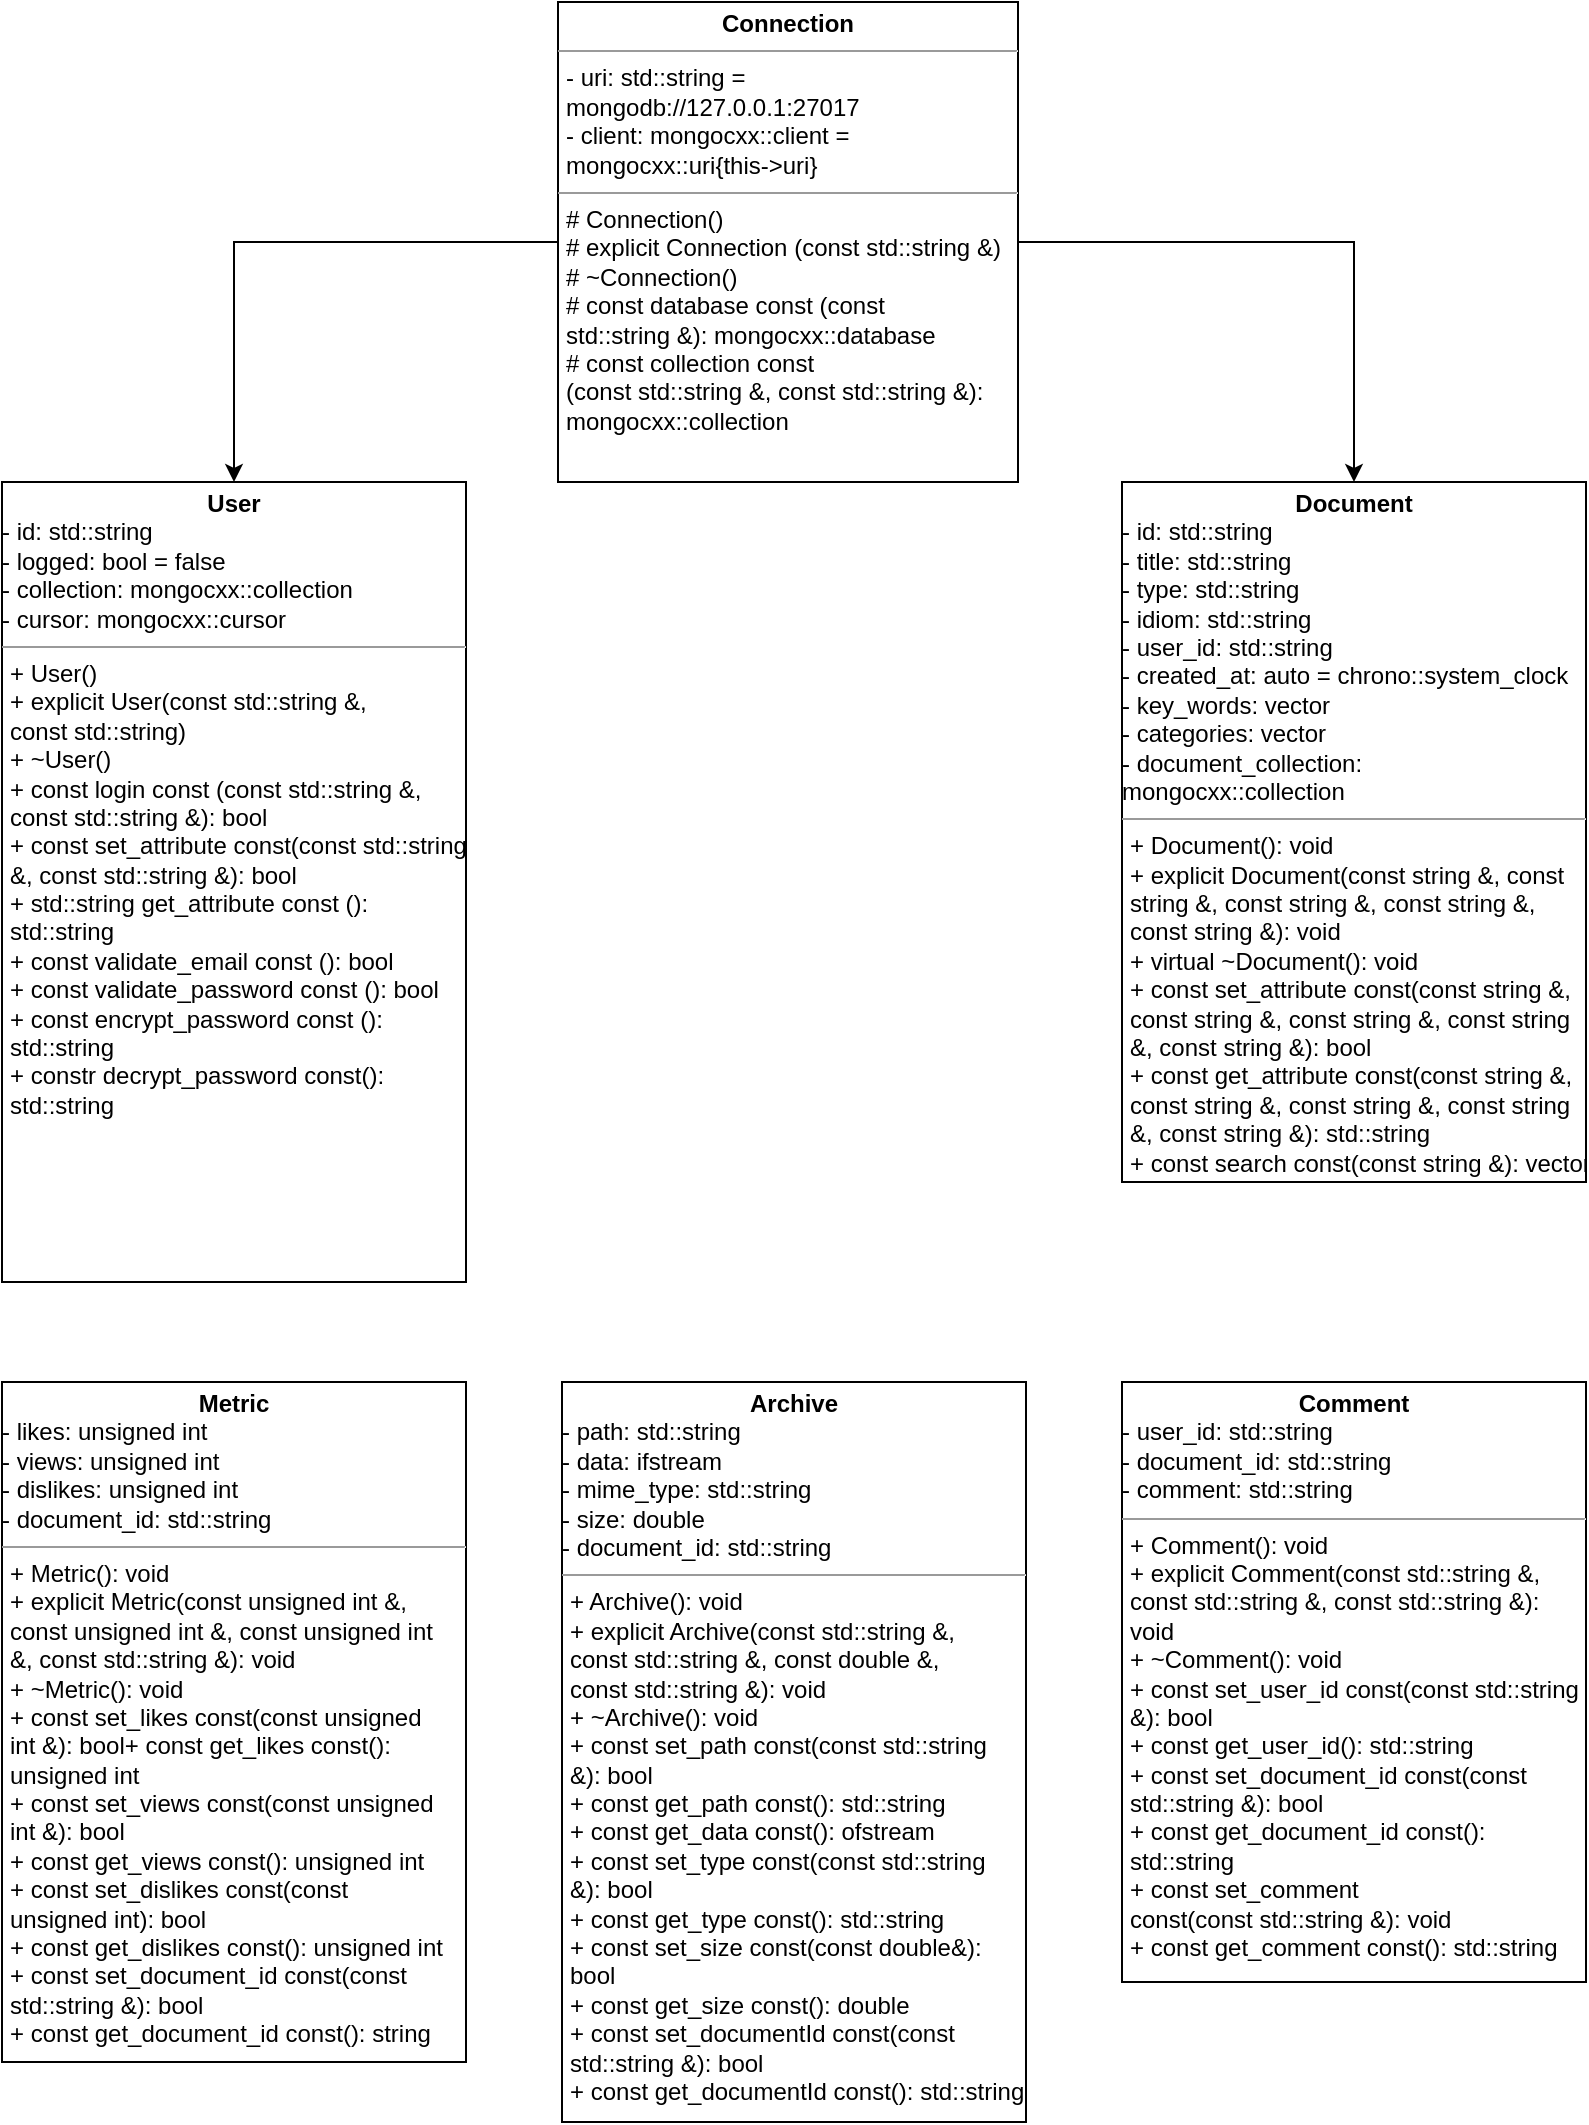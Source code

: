 <mxfile version="10.6.7" type="device"><diagram id="Yicr_Zlrtgg7fEuDooez" name="Page-1"><mxGraphModel dx="657" dy="266" grid="1" gridSize="10" guides="1" tooltips="1" connect="1" arrows="1" fold="1" page="1" pageScale="1" pageWidth="827" pageHeight="1169" math="0" shadow="0"><root><mxCell id="0"/><mxCell id="1" parent="0"/><mxCell id="A0-4w2HLQL2Hd4vt4gH2-14" style="edgeStyle=orthogonalEdgeStyle;rounded=0;orthogonalLoop=1;jettySize=auto;html=1;entryX=0.5;entryY=0;entryDx=0;entryDy=0;" parent="1" source="A0-4w2HLQL2Hd4vt4gH2-9" target="A0-4w2HLQL2Hd4vt4gH2-13" edge="1"><mxGeometry relative="1" as="geometry"/></mxCell><mxCell id="A0-4w2HLQL2Hd4vt4gH2-15" style="edgeStyle=orthogonalEdgeStyle;rounded=0;orthogonalLoop=1;jettySize=auto;html=1;entryX=0.5;entryY=0;entryDx=0;entryDy=0;" parent="1" source="A0-4w2HLQL2Hd4vt4gH2-9" target="A0-4w2HLQL2Hd4vt4gH2-12" edge="1"><mxGeometry relative="1" as="geometry"/></mxCell><mxCell id="A0-4w2HLQL2Hd4vt4gH2-9" value="&lt;p style=&quot;margin: 4px 0px 0px ; text-align: center&quot;&gt;&lt;b&gt;Connection&lt;/b&gt;&lt;/p&gt;&lt;hr size=&quot;1&quot;&gt;&lt;p style=&quot;margin: 0px ; margin-left: 4px&quot;&gt;&lt;span&gt;- uri: std::string =&lt;/span&gt;&lt;/p&gt;&lt;p style=&quot;margin: 0px ; margin-left: 4px&quot;&gt;&lt;span&gt;mongodb://127.0.0.1:27017&lt;/span&gt;&lt;/p&gt;&lt;p style=&quot;margin: 0px ; margin-left: 4px&quot;&gt;&lt;span&gt;- client: &lt;span&gt;mongocxx::client =&lt;/span&gt;&lt;/span&gt;&lt;/p&gt;&lt;p style=&quot;margin: 0px ; margin-left: 4px&quot;&gt;&lt;span&gt;&lt;span&gt;mongocxx::uri{this-&amp;gt;uri}&lt;/span&gt;&lt;/span&gt;&lt;br&gt;&lt;/p&gt;&lt;hr size=&quot;1&quot;&gt;&lt;p style=&quot;margin: 0px ; margin-left: 4px&quot;&gt;&lt;span&gt;# Connection()&lt;/span&gt;&lt;/p&gt;&lt;p style=&quot;margin: 0px ; margin-left: 4px&quot;&gt;&lt;span&gt;# explicit Connection&amp;nbsp;&lt;/span&gt;&lt;span&gt;(const std::string &amp;amp;)&lt;/span&gt;&lt;/p&gt;&lt;p style=&quot;margin: 0px ; margin-left: 4px&quot;&gt;&lt;span&gt;# ~Connection()&lt;/span&gt;&lt;/p&gt;&lt;p style=&quot;margin: 0px ; margin-left: 4px&quot;&gt;&lt;span&gt;# const database const&amp;nbsp;&lt;/span&gt;&lt;span&gt;(const&lt;/span&gt;&lt;/p&gt;&lt;p style=&quot;margin: 0px ; margin-left: 4px&quot;&gt;&lt;span&gt;std::string &amp;amp;): &lt;/span&gt;&lt;span&gt;mongocxx::database&lt;/span&gt;&lt;/p&gt;&lt;p style=&quot;margin: 0px ; margin-left: 4px&quot;&gt;&lt;span&gt;# const collection const&lt;/span&gt;&lt;/p&gt;&lt;p style=&quot;margin: 0px ; margin-left: 4px&quot;&gt;&lt;span&gt;(const std::string &amp;amp;, const std::string &amp;amp;):&lt;/span&gt;&lt;/p&gt;&lt;p style=&quot;margin: 0px ; margin-left: 4px&quot;&gt;&lt;span&gt;&lt;span&gt;mongocxx::collection&lt;/span&gt;&lt;/span&gt;&lt;br&gt;&lt;/p&gt;" style="verticalAlign=top;align=left;overflow=fill;fontSize=12;fontFamily=Helvetica;html=1;" parent="1" vertex="1"><mxGeometry x="298" y="90" width="230" height="240" as="geometry"/></mxCell><mxCell id="A0-4w2HLQL2Hd4vt4gH2-12" value="&lt;p style=&quot;margin: 0px ; margin-top: 4px ; text-align: center&quot;&gt;&lt;b&gt;User&lt;/b&gt;&lt;/p&gt;&lt;span&gt;- id: std::string&lt;br&gt;- logged: bool = false&lt;br&gt;- collection:&amp;nbsp;&lt;span&gt;mongocxx::collection&lt;br&gt;&lt;/span&gt;&lt;/span&gt;- cursor:&amp;nbsp;mongocxx::cursor&lt;br&gt;&lt;hr size=&quot;1&quot;&gt;&lt;p style=&quot;margin: 0px ; margin-left: 4px&quot;&gt;&lt;span&gt;+ User()&lt;/span&gt;&lt;/p&gt;&lt;p style=&quot;margin: 0px ; margin-left: 4px&quot;&gt;&lt;span&gt;+ explicit User(const std::string &amp;amp;,&lt;/span&gt;&lt;/p&gt;&lt;p style=&quot;margin: 0px ; margin-left: 4px&quot;&gt;&lt;span&gt;const std::string&lt;/span&gt;&lt;span&gt;)&lt;/span&gt;&lt;/p&gt;&lt;p style=&quot;margin: 0px ; margin-left: 4px&quot;&gt;&lt;span&gt;+ ~User()&lt;/span&gt;&lt;/p&gt;&lt;p style=&quot;margin: 0px ; margin-left: 4px&quot;&gt;&lt;span&gt;+ const login const (const std::string &amp;amp;,&lt;/span&gt;&lt;/p&gt;&lt;p style=&quot;margin: 0px ; margin-left: 4px&quot;&gt;&lt;span&gt;const std::string &amp;amp;): bool&lt;/span&gt;&lt;/p&gt;&lt;p style=&quot;margin: 0px ; margin-left: 4px&quot;&gt;&lt;span&gt;+ const set_attribute const(const std::string&lt;/span&gt;&lt;/p&gt;&lt;p style=&quot;margin: 0px ; margin-left: 4px&quot;&gt;&lt;span&gt;&amp;amp;, const std::string &amp;amp;&lt;/span&gt;&lt;span&gt;): bool&lt;/span&gt;&lt;/p&gt;&lt;p style=&quot;margin: 0px ; margin-left: 4px&quot;&gt;&lt;span&gt;+ std::string get_attribute const ():&lt;/span&gt;&lt;/p&gt;&lt;p style=&quot;margin: 0px ; margin-left: 4px&quot;&gt;&lt;span&gt;std::string&lt;/span&gt;&lt;br&gt;&lt;/p&gt;&lt;p style=&quot;margin: 0px ; margin-left: 4px&quot;&gt;&lt;span&gt;+ const validate_email const (): bool&lt;/span&gt;&lt;/p&gt;&lt;p style=&quot;margin: 0px ; margin-left: 4px&quot;&gt;+ const validate_password const (): bool&lt;span&gt;&lt;br&gt;&lt;/span&gt;&lt;/p&gt;&lt;p style=&quot;margin: 0px ; margin-left: 4px&quot;&gt;+ const encrypt_password const ():&lt;/p&gt;&lt;p style=&quot;margin: 0px ; margin-left: 4px&quot;&gt;std::string&lt;/p&gt;&lt;p style=&quot;margin: 0px ; margin-left: 4px&quot;&gt;+ constr decrypt_password const():&lt;/p&gt;&lt;p style=&quot;margin: 0px ; margin-left: 4px&quot;&gt;std::string&lt;/p&gt;" style="verticalAlign=top;align=left;overflow=fill;fontSize=12;fontFamily=Helvetica;html=1;" parent="1" vertex="1"><mxGeometry x="20" y="330" width="232" height="400" as="geometry"/></mxCell><mxCell id="A0-4w2HLQL2Hd4vt4gH2-13" value="&lt;p style=&quot;margin: 0px ; margin-top: 4px ; text-align: center&quot;&gt;&lt;b&gt;Document&lt;/b&gt;&lt;/p&gt;&lt;span&gt;- id: std::string&lt;br&gt;- title: std::string&lt;br&gt;- type: std::string&lt;br&gt;- idiom: std::string&lt;br&gt;- user_id: std::string&lt;br&gt;- created_at: auto = chrono::system_clock&lt;br&gt;- key_words: vector&lt;br&gt;- categories: vector&lt;br&gt;- document_collection:&lt;br&gt;&lt;span&gt;mongocxx::collection&lt;/span&gt;&lt;/span&gt;&lt;br&gt;&lt;hr size=&quot;1&quot;&gt;&lt;p style=&quot;margin: 0px ; margin-left: 4px&quot;&gt;&lt;span&gt;+ Document(): void&lt;/span&gt;&lt;/p&gt;&lt;p style=&quot;margin: 0px ; margin-left: 4px&quot;&gt;&lt;span&gt;+ explicit Document(const string &amp;amp;, const&lt;/span&gt;&lt;/p&gt;&lt;p style=&quot;margin: 0px ; margin-left: 4px&quot;&gt;&lt;span&gt;string &amp;amp;, const string &amp;amp;, const string &amp;amp;,&lt;/span&gt;&lt;/p&gt;&lt;p style=&quot;margin: 0px ; margin-left: 4px&quot;&gt;&lt;span&gt;const string &amp;amp;): void&lt;/span&gt;&lt;/p&gt;&lt;p style=&quot;margin: 0px ; margin-left: 4px&quot;&gt;&lt;span&gt;+ virtual ~Document(): void&lt;/span&gt;&lt;/p&gt;&lt;p style=&quot;margin: 0px ; margin-left: 4px&quot;&gt;&lt;span&gt;+ const set_attribute const(const string &amp;amp;,&lt;/span&gt;&lt;/p&gt;&lt;p style=&quot;margin: 0px ; margin-left: 4px&quot;&gt;&lt;span&gt;const string &amp;amp;, const string &amp;amp;, const string&lt;/span&gt;&lt;/p&gt;&lt;p style=&quot;margin: 0px ; margin-left: 4px&quot;&gt;&lt;span&gt;&amp;amp;, const string &amp;amp;): bool&lt;/span&gt;&lt;/p&gt;&lt;p style=&quot;margin: 0px ; margin-left: 4px&quot;&gt;&lt;span&gt;+ const get_attribute const(const string &amp;amp;,&lt;/span&gt;&lt;/p&gt;&lt;p style=&quot;margin: 0px ; margin-left: 4px&quot;&gt;&lt;span&gt;const string &amp;amp;, const string &amp;amp;, const string&lt;/span&gt;&lt;/p&gt;&lt;p style=&quot;margin: 0px ; margin-left: 4px&quot;&gt;&lt;span&gt;&amp;amp;, const string &amp;amp;): std::string&lt;/span&gt;&lt;/p&gt;&lt;p style=&quot;margin: 0px ; margin-left: 4px&quot;&gt;&lt;span&gt;+ const search const(const string &amp;amp;): vector&lt;/span&gt;&lt;br&gt;&lt;/p&gt;" style="verticalAlign=top;align=left;overflow=fill;fontSize=12;fontFamily=Helvetica;html=1;" parent="1" vertex="1"><mxGeometry x="580" y="330" width="232" height="350" as="geometry"/></mxCell><mxCell id="A0-4w2HLQL2Hd4vt4gH2-16" value="&lt;p style=&quot;margin: 0px ; margin-top: 4px ; text-align: center&quot;&gt;&lt;b&gt;Metric&lt;/b&gt;&lt;/p&gt;&lt;span&gt;- likes: unsigned int&lt;br&gt;- views: unsigned int&lt;br&gt;- dislikes: unsigned int&lt;br&gt;- document_id: std::string&lt;/span&gt;&lt;br&gt;&lt;hr size=&quot;1&quot;&gt;&lt;p style=&quot;margin: 0px ; margin-left: 4px&quot;&gt;&lt;span&gt;+ Metric(): void&lt;/span&gt;&lt;/p&gt;&lt;p style=&quot;margin: 0px ; margin-left: 4px&quot;&gt;&lt;span&gt;+ explicit Metric(const unsigned int &amp;amp;,&lt;/span&gt;&lt;/p&gt;&lt;p style=&quot;margin: 0px ; margin-left: 4px&quot;&gt;&lt;span&gt;const unsigned int &amp;amp;, const unsigned int&lt;/span&gt;&lt;/p&gt;&lt;p style=&quot;margin: 0px ; margin-left: 4px&quot;&gt;&lt;span&gt;&amp;amp;, const std::string &amp;amp;): void&lt;/span&gt;&lt;/p&gt;&lt;p style=&quot;margin: 0px ; margin-left: 4px&quot;&gt;&lt;span&gt;+ ~Metric(): void&lt;/span&gt;&lt;/p&gt;&lt;p style=&quot;margin: 0px ; margin-left: 4px&quot;&gt;&lt;span&gt;+ const set_likes const(const unsigned&lt;/span&gt;&lt;/p&gt;&lt;p style=&quot;margin: 0px ; margin-left: 4px&quot;&gt;&lt;span&gt;int &amp;amp;):  bool+ const get_likes const():&lt;/span&gt;&lt;/p&gt;&lt;p style=&quot;margin: 0px ; margin-left: 4px&quot;&gt;&lt;span&gt;unsigned int&lt;/span&gt;&lt;/p&gt;&lt;p style=&quot;margin: 0px ; margin-left: 4px&quot;&gt;&lt;span&gt;+ const set_views const(const unsigned&lt;/span&gt;&lt;/p&gt;&lt;p style=&quot;margin: 0px ; margin-left: 4px&quot;&gt;&lt;span&gt;int &amp;amp;): bool&lt;/span&gt;&lt;/p&gt;&lt;p style=&quot;margin: 0px ; margin-left: 4px&quot;&gt;&lt;span&gt;+ const get_views const(): unsigned int&lt;/span&gt;&lt;/p&gt;&lt;p style=&quot;margin: 0px ; margin-left: 4px&quot;&gt;&lt;span&gt;+ const set_dislikes const(const&lt;/span&gt;&lt;/p&gt;&lt;p style=&quot;margin: 0px ; margin-left: 4px&quot;&gt;&lt;span&gt;unsigned int): bool&lt;/span&gt;&lt;/p&gt;&lt;p style=&quot;margin: 0px ; margin-left: 4px&quot;&gt;&lt;span&gt;+ const get_dislikes const(): unsigned int&lt;/span&gt;&lt;/p&gt;&lt;p style=&quot;margin: 0px ; margin-left: 4px&quot;&gt;&lt;span&gt;+ const set_document_id const(const&lt;/span&gt;&lt;/p&gt;&lt;p style=&quot;margin: 0px ; margin-left: 4px&quot;&gt;&lt;span&gt;std::string &amp;amp;): bool&lt;/span&gt;&lt;/p&gt;&lt;p style=&quot;margin: 0px ; margin-left: 4px&quot;&gt;&lt;span&gt;+ const get_document_id const(): string&lt;/span&gt;&lt;br&gt;&lt;/p&gt;" style="verticalAlign=top;align=left;overflow=fill;fontSize=12;fontFamily=Helvetica;html=1;" parent="1" vertex="1"><mxGeometry x="20" y="780" width="232" height="340" as="geometry"/></mxCell><mxCell id="A0-4w2HLQL2Hd4vt4gH2-17" value="&lt;p style=&quot;margin: 0px ; margin-top: 4px ; text-align: center&quot;&gt;&lt;b&gt;Comment&lt;/b&gt;&lt;/p&gt;&lt;span&gt;- user_id: std::string&lt;br&gt;- document_id: std::string&lt;br&gt;- comment: std::string&lt;/span&gt;&lt;br&gt;&lt;hr size=&quot;1&quot;&gt;&lt;p style=&quot;margin: 0px ; margin-left: 4px&quot;&gt;&lt;span&gt;+ Comment(): void&lt;/span&gt;&lt;/p&gt;&lt;p style=&quot;margin: 0px ; margin-left: 4px&quot;&gt;&lt;span&gt;+ explicit Comment(const std::string &amp;amp;,&lt;/span&gt;&lt;/p&gt;&lt;p style=&quot;margin: 0px ; margin-left: 4px&quot;&gt;&lt;span&gt;const std::string &amp;amp;, const std::string &amp;amp;):&lt;/span&gt;&lt;/p&gt;&lt;p style=&quot;margin: 0px ; margin-left: 4px&quot;&gt;&lt;span&gt;void&lt;/span&gt;&lt;/p&gt;&lt;p style=&quot;margin: 0px ; margin-left: 4px&quot;&gt;&lt;span&gt;+ ~Comment(): void&lt;/span&gt;&lt;/p&gt;&lt;p style=&quot;margin: 0px ; margin-left: 4px&quot;&gt;&lt;span&gt;+ const set_user_id const(const std::string&lt;/span&gt;&lt;/p&gt;&lt;p style=&quot;margin: 0px ; margin-left: 4px&quot;&gt;&lt;span&gt;&amp;amp;): bool&lt;/span&gt;&lt;/p&gt;&lt;p style=&quot;margin: 0px ; margin-left: 4px&quot;&gt;&lt;span&gt;+ const get_user_id(): std::string&lt;/span&gt;&lt;/p&gt;&lt;p style=&quot;margin: 0px ; margin-left: 4px&quot;&gt;&lt;span&gt;+ const set_document_id const(const&lt;/span&gt;&lt;/p&gt;&lt;p style=&quot;margin: 0px ; margin-left: 4px&quot;&gt;&lt;span&gt;std::string &amp;amp;): bool&lt;/span&gt;&lt;/p&gt;&lt;p style=&quot;margin: 0px ; margin-left: 4px&quot;&gt;&lt;span&gt;+ const get_document_id const():&lt;/span&gt;&lt;/p&gt;&lt;p style=&quot;margin: 0px ; margin-left: 4px&quot;&gt;&lt;span&gt;std::string&lt;/span&gt;&lt;/p&gt;&lt;p style=&quot;margin: 0px ; margin-left: 4px&quot;&gt;&lt;span&gt;+ const set_comment&lt;/span&gt;&lt;/p&gt;&lt;p style=&quot;margin: 0px ; margin-left: 4px&quot;&gt;&lt;span&gt;const(const std::string &amp;amp;): void&lt;/span&gt;&lt;/p&gt;&lt;p style=&quot;margin: 0px ; margin-left: 4px&quot;&gt;&lt;span&gt;+ const get_comment const(): std::string&lt;/span&gt;&lt;br&gt;&lt;/p&gt;" style="verticalAlign=top;align=left;overflow=fill;fontSize=12;fontFamily=Helvetica;html=1;" parent="1" vertex="1"><mxGeometry x="580" y="780" width="232" height="300" as="geometry"/></mxCell><mxCell id="A0-4w2HLQL2Hd4vt4gH2-18" value="&lt;p style=&quot;margin: 0px ; margin-top: 4px ; text-align: center&quot;&gt;&lt;b&gt;Archive&lt;/b&gt;&lt;/p&gt;&lt;span&gt;- path: std::string&lt;br&gt;- data: ifstream&lt;br&gt;- mime_type: std::string&lt;br&gt;- size: double&lt;br&gt;- document_id: std::string&lt;/span&gt;&lt;br&gt;&lt;hr size=&quot;1&quot;&gt;&lt;p style=&quot;margin: 0px ; margin-left: 4px&quot;&gt;&lt;span&gt;+ Archive(): void&lt;/span&gt;&lt;/p&gt;&lt;p style=&quot;margin: 0px ; margin-left: 4px&quot;&gt;&lt;span&gt;+ explicit Archive(const std::string &amp;amp;,&lt;/span&gt;&lt;/p&gt;&lt;p style=&quot;margin: 0px ; margin-left: 4px&quot;&gt;&lt;span&gt;const std::string &amp;amp;, const double &amp;amp;,&lt;/span&gt;&lt;/p&gt;&lt;p style=&quot;margin: 0px ; margin-left: 4px&quot;&gt;&lt;span&gt;const std::string &amp;amp;): void&lt;/span&gt;&lt;/p&gt;&lt;p style=&quot;margin: 0px ; margin-left: 4px&quot;&gt;&lt;span&gt;+ ~Archive(): void&lt;/span&gt;&lt;/p&gt;&lt;p style=&quot;margin: 0px ; margin-left: 4px&quot;&gt;&lt;span&gt;+ const set_path const(const std::string&lt;/span&gt;&lt;/p&gt;&lt;p style=&quot;margin: 0px ; margin-left: 4px&quot;&gt;&lt;span&gt;&amp;amp;): bool&lt;/span&gt;&lt;/p&gt;&lt;p style=&quot;margin: 0px ; margin-left: 4px&quot;&gt;&lt;span&gt;+ const get_path const(): std::string&lt;/span&gt;&lt;/p&gt;&lt;p style=&quot;margin: 0px ; margin-left: 4px&quot;&gt;&lt;span&gt;+ const get_data const(): ofstream&lt;/span&gt;&lt;/p&gt;&lt;p style=&quot;margin: 0px ; margin-left: 4px&quot;&gt;&lt;span&gt;+ const set_type const(const std::string&lt;/span&gt;&lt;/p&gt;&lt;p style=&quot;margin: 0px ; margin-left: 4px&quot;&gt;&lt;span&gt;&amp;amp;): bool&lt;/span&gt;&lt;/p&gt;&lt;p style=&quot;margin: 0px ; margin-left: 4px&quot;&gt;&lt;span&gt;+ const get_type const(): std::string&lt;/span&gt;&lt;/p&gt;&lt;p style=&quot;margin: 0px ; margin-left: 4px&quot;&gt;&lt;span&gt;+ const set_size const(const double&amp;amp;):&lt;/span&gt;&lt;/p&gt;&lt;p style=&quot;margin: 0px ; margin-left: 4px&quot;&gt;&lt;span&gt;bool&lt;/span&gt;&lt;/p&gt;&lt;p style=&quot;margin: 0px ; margin-left: 4px&quot;&gt;&lt;span&gt;+ const get_size const(): double&lt;/span&gt;&lt;/p&gt;&lt;p style=&quot;margin: 0px ; margin-left: 4px&quot;&gt;&lt;span&gt;+ const set_documentId const(const&lt;/span&gt;&lt;/p&gt;&lt;p style=&quot;margin: 0px ; margin-left: 4px&quot;&gt;&lt;span&gt;std::string &amp;amp;): bool&lt;/span&gt;&lt;/p&gt;&lt;p style=&quot;margin: 0px ; margin-left: 4px&quot;&gt;&lt;span&gt;+ const get_documentId const(): std::string&lt;/span&gt;&lt;br&gt;&lt;/p&gt;" style="verticalAlign=top;align=left;overflow=fill;fontSize=12;fontFamily=Helvetica;html=1;" parent="1" vertex="1"><mxGeometry x="300" y="780" width="232" height="370" as="geometry"/></mxCell></root></mxGraphModel></diagram></mxfile>